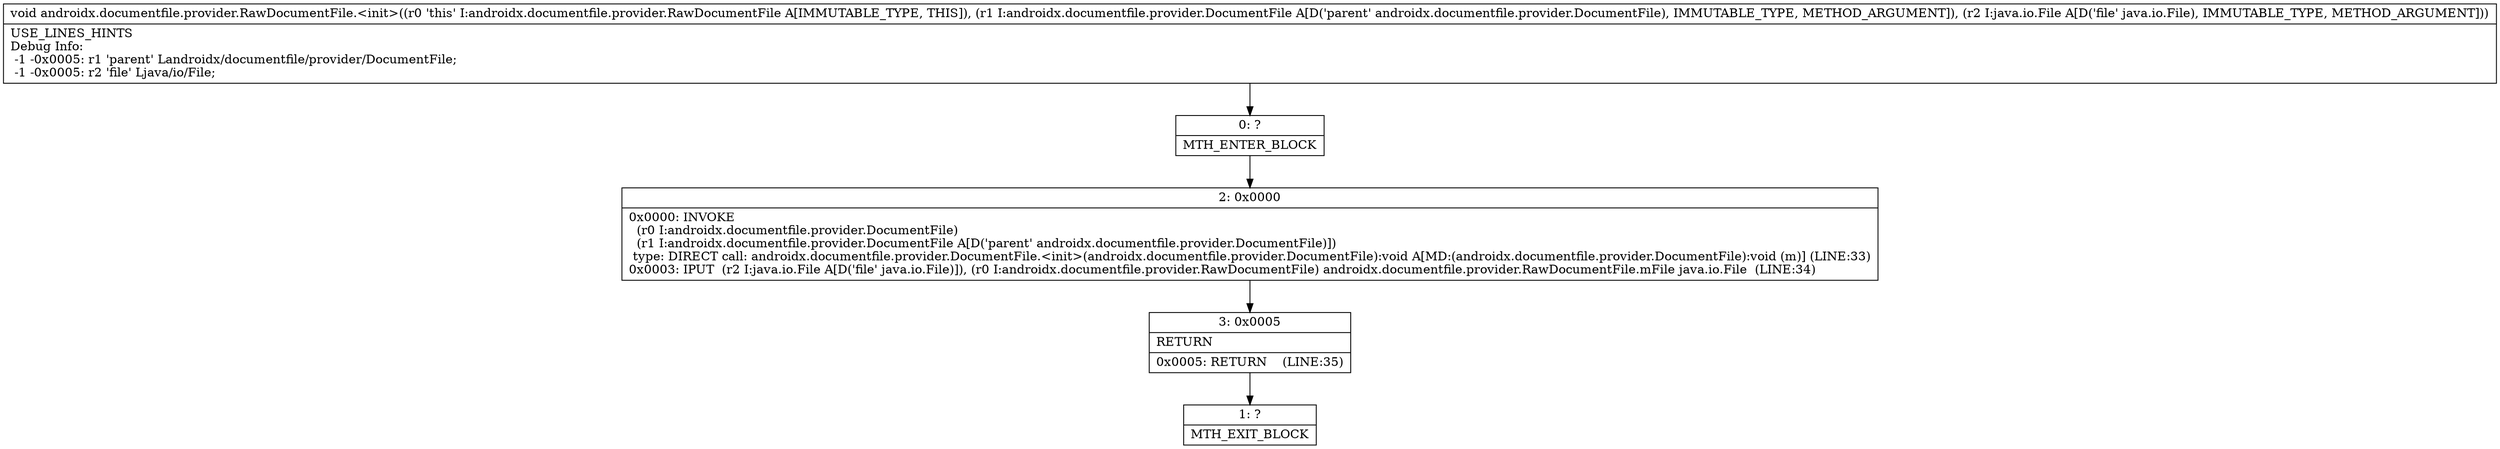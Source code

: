 digraph "CFG forandroidx.documentfile.provider.RawDocumentFile.\<init\>(Landroidx\/documentfile\/provider\/DocumentFile;Ljava\/io\/File;)V" {
Node_0 [shape=record,label="{0\:\ ?|MTH_ENTER_BLOCK\l}"];
Node_2 [shape=record,label="{2\:\ 0x0000|0x0000: INVOKE  \l  (r0 I:androidx.documentfile.provider.DocumentFile)\l  (r1 I:androidx.documentfile.provider.DocumentFile A[D('parent' androidx.documentfile.provider.DocumentFile)])\l type: DIRECT call: androidx.documentfile.provider.DocumentFile.\<init\>(androidx.documentfile.provider.DocumentFile):void A[MD:(androidx.documentfile.provider.DocumentFile):void (m)] (LINE:33)\l0x0003: IPUT  (r2 I:java.io.File A[D('file' java.io.File)]), (r0 I:androidx.documentfile.provider.RawDocumentFile) androidx.documentfile.provider.RawDocumentFile.mFile java.io.File  (LINE:34)\l}"];
Node_3 [shape=record,label="{3\:\ 0x0005|RETURN\l|0x0005: RETURN    (LINE:35)\l}"];
Node_1 [shape=record,label="{1\:\ ?|MTH_EXIT_BLOCK\l}"];
MethodNode[shape=record,label="{void androidx.documentfile.provider.RawDocumentFile.\<init\>((r0 'this' I:androidx.documentfile.provider.RawDocumentFile A[IMMUTABLE_TYPE, THIS]), (r1 I:androidx.documentfile.provider.DocumentFile A[D('parent' androidx.documentfile.provider.DocumentFile), IMMUTABLE_TYPE, METHOD_ARGUMENT]), (r2 I:java.io.File A[D('file' java.io.File), IMMUTABLE_TYPE, METHOD_ARGUMENT]))  | USE_LINES_HINTS\lDebug Info:\l  \-1 \-0x0005: r1 'parent' Landroidx\/documentfile\/provider\/DocumentFile;\l  \-1 \-0x0005: r2 'file' Ljava\/io\/File;\l}"];
MethodNode -> Node_0;Node_0 -> Node_2;
Node_2 -> Node_3;
Node_3 -> Node_1;
}


